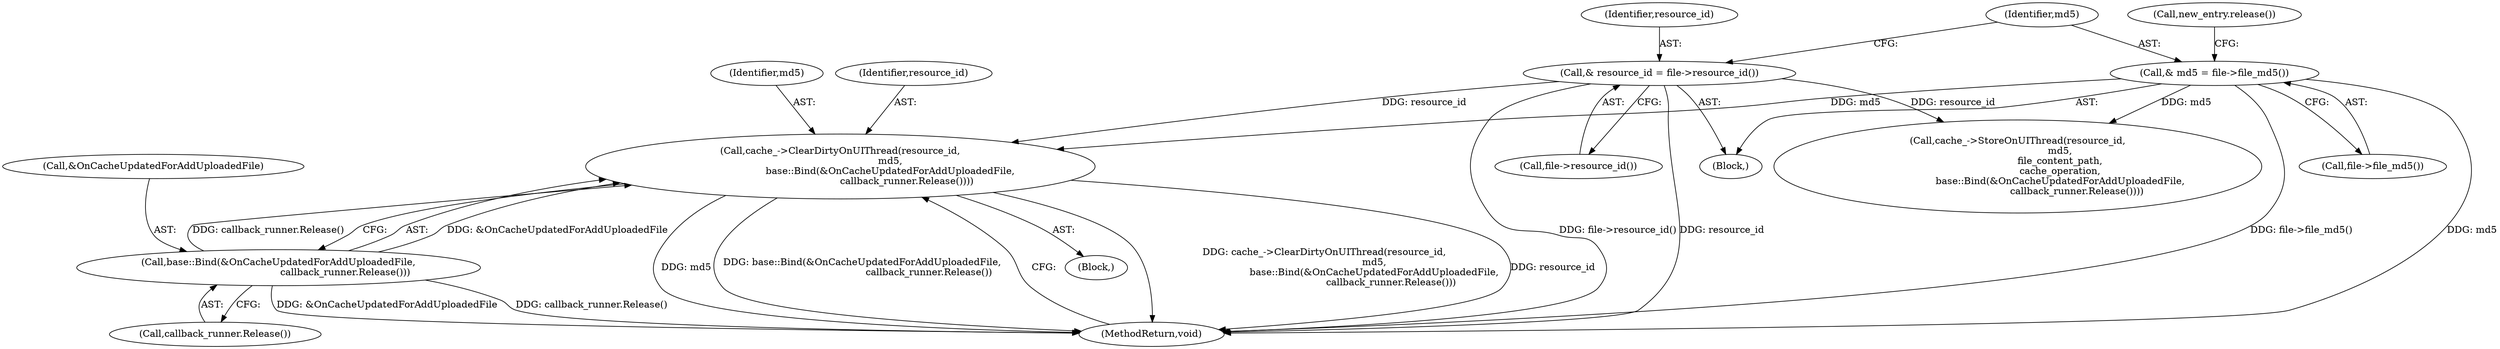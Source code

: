 digraph "0_Chrome_dd3b6fe574edad231c01c78e4647a74c38dc4178_0@API" {
"1000194" [label="(Call,cache_->ClearDirtyOnUIThread(resource_id,\n                                 md5,\n                                 base::Bind(&OnCacheUpdatedForAddUploadedFile,\n                                            callback_runner.Release())))"];
"1000163" [label="(Call,& resource_id = file->resource_id())"];
"1000167" [label="(Call,& md5 = file->file_md5())"];
"1000197" [label="(Call,base::Bind(&OnCacheUpdatedForAddUploadedFile,\n                                            callback_runner.Release()))"];
"1000196" [label="(Identifier,md5)"];
"1000208" [label="(MethodReturn,void)"];
"1000194" [label="(Call,cache_->ClearDirtyOnUIThread(resource_id,\n                                 md5,\n                                 base::Bind(&OnCacheUpdatedForAddUploadedFile,\n                                            callback_runner.Release())))"];
"1000200" [label="(Call,callback_runner.Release())"];
"1000198" [label="(Call,&OnCacheUpdatedForAddUploadedFile)"];
"1000167" [label="(Call,& md5 = file->file_md5())"];
"1000197" [label="(Call,base::Bind(&OnCacheUpdatedForAddUploadedFile,\n                                            callback_runner.Release()))"];
"1000193" [label="(Block,)"];
"1000165" [label="(Call,file->resource_id())"];
"1000171" [label="(Call,new_entry.release())"];
"1000195" [label="(Identifier,resource_id)"];
"1000179" [label="(Call,cache_->StoreOnUIThread(resource_id,\n                            md5,\n                            file_content_path,\n                            cache_operation,\n                            base::Bind(&OnCacheUpdatedForAddUploadedFile,\n                                       callback_runner.Release())))"];
"1000168" [label="(Identifier,md5)"];
"1000169" [label="(Call,file->file_md5())"];
"1000164" [label="(Identifier,resource_id)"];
"1000107" [label="(Block,)"];
"1000163" [label="(Call,& resource_id = file->resource_id())"];
"1000194" -> "1000193"  [label="AST: "];
"1000194" -> "1000197"  [label="CFG: "];
"1000195" -> "1000194"  [label="AST: "];
"1000196" -> "1000194"  [label="AST: "];
"1000197" -> "1000194"  [label="AST: "];
"1000208" -> "1000194"  [label="CFG: "];
"1000194" -> "1000208"  [label="DDG: base::Bind(&OnCacheUpdatedForAddUploadedFile,\n                                            callback_runner.Release())"];
"1000194" -> "1000208"  [label="DDG: cache_->ClearDirtyOnUIThread(resource_id,\n                                 md5,\n                                 base::Bind(&OnCacheUpdatedForAddUploadedFile,\n                                            callback_runner.Release()))"];
"1000194" -> "1000208"  [label="DDG: resource_id"];
"1000194" -> "1000208"  [label="DDG: md5"];
"1000163" -> "1000194"  [label="DDG: resource_id"];
"1000167" -> "1000194"  [label="DDG: md5"];
"1000197" -> "1000194"  [label="DDG: &OnCacheUpdatedForAddUploadedFile"];
"1000197" -> "1000194"  [label="DDG: callback_runner.Release()"];
"1000163" -> "1000107"  [label="AST: "];
"1000163" -> "1000165"  [label="CFG: "];
"1000164" -> "1000163"  [label="AST: "];
"1000165" -> "1000163"  [label="AST: "];
"1000168" -> "1000163"  [label="CFG: "];
"1000163" -> "1000208"  [label="DDG: resource_id"];
"1000163" -> "1000208"  [label="DDG: file->resource_id()"];
"1000163" -> "1000179"  [label="DDG: resource_id"];
"1000167" -> "1000107"  [label="AST: "];
"1000167" -> "1000169"  [label="CFG: "];
"1000168" -> "1000167"  [label="AST: "];
"1000169" -> "1000167"  [label="AST: "];
"1000171" -> "1000167"  [label="CFG: "];
"1000167" -> "1000208"  [label="DDG: md5"];
"1000167" -> "1000208"  [label="DDG: file->file_md5()"];
"1000167" -> "1000179"  [label="DDG: md5"];
"1000197" -> "1000200"  [label="CFG: "];
"1000198" -> "1000197"  [label="AST: "];
"1000200" -> "1000197"  [label="AST: "];
"1000197" -> "1000208"  [label="DDG: callback_runner.Release()"];
"1000197" -> "1000208"  [label="DDG: &OnCacheUpdatedForAddUploadedFile"];
}

